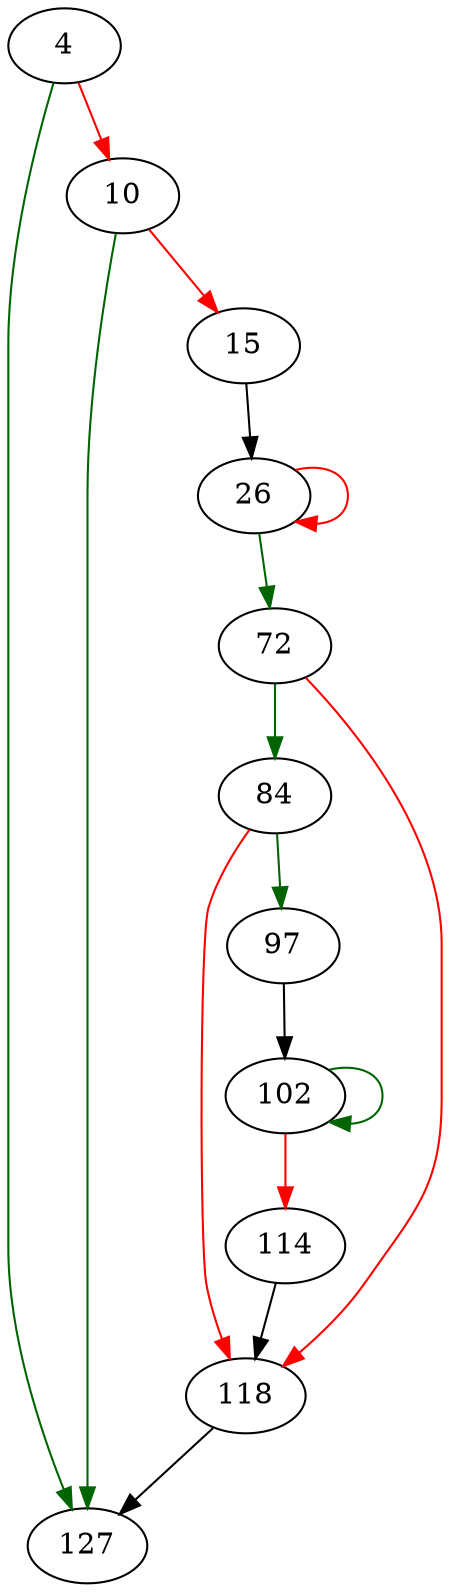 strict digraph "blake2b_init_key" {
	// Node definitions.
	4 [entry=true];
	127;
	10;
	15;
	26;
	72;
	84;
	118;
	97;
	102;
	114;

	// Edge definitions.
	4 -> 127 [
		color=darkgreen
		cond=true
	];
	4 -> 10 [
		color=red
		cond=false
	];
	10 -> 127 [
		color=darkgreen
		cond=true
	];
	10 -> 15 [
		color=red
		cond=false
	];
	15 -> 26;
	26 -> 26 [
		color=red
		cond=false
	];
	26 -> 72 [
		color=darkgreen
		cond=true
	];
	72 -> 84 [
		color=darkgreen
		cond=true
	];
	72 -> 118 [
		color=red
		cond=false
	];
	84 -> 118 [
		color=red
		cond=false
	];
	84 -> 97 [
		color=darkgreen
		cond=true
	];
	118 -> 127;
	97 -> 102;
	102 -> 102 [
		color=darkgreen
		cond=true
	];
	102 -> 114 [
		color=red
		cond=false
	];
	114 -> 118;
}